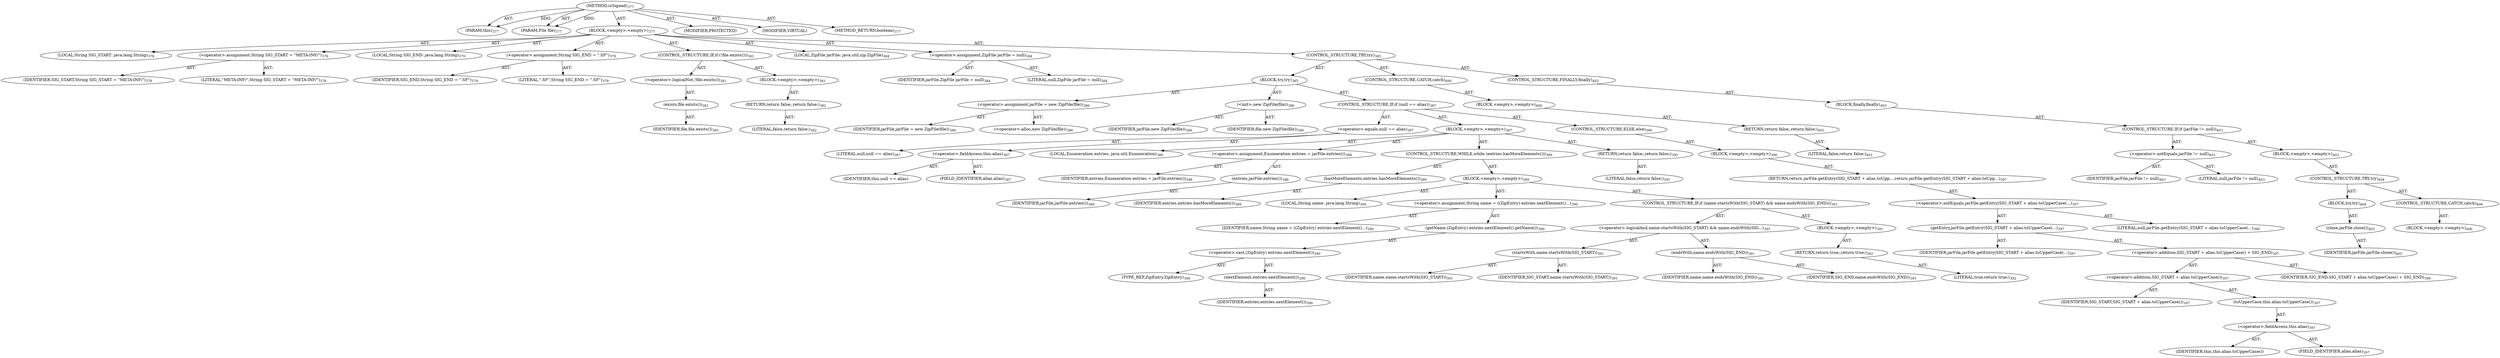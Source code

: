 digraph "isSigned" {  
"111669149713" [label = <(METHOD,isSigned)<SUB>377</SUB>> ]
"115964117027" [label = <(PARAM,this)<SUB>377</SUB>> ]
"115964117028" [label = <(PARAM,File file)<SUB>377</SUB>> ]
"25769803826" [label = <(BLOCK,&lt;empty&gt;,&lt;empty&gt;)<SUB>377</SUB>> ]
"94489280523" [label = <(LOCAL,String SIG_START: java.lang.String)<SUB>378</SUB>> ]
"30064771257" [label = <(&lt;operator&gt;.assignment,String SIG_START = &quot;META-INF/&quot;)<SUB>378</SUB>> ]
"68719476876" [label = <(IDENTIFIER,SIG_START,String SIG_START = &quot;META-INF/&quot;)<SUB>378</SUB>> ]
"90194313261" [label = <(LITERAL,&quot;META-INF/&quot;,String SIG_START = &quot;META-INF/&quot;)<SUB>378</SUB>> ]
"94489280524" [label = <(LOCAL,String SIG_END: java.lang.String)<SUB>379</SUB>> ]
"30064771258" [label = <(&lt;operator&gt;.assignment,String SIG_END = &quot;.SF&quot;)<SUB>379</SUB>> ]
"68719476877" [label = <(IDENTIFIER,SIG_END,String SIG_END = &quot;.SF&quot;)<SUB>379</SUB>> ]
"90194313262" [label = <(LITERAL,&quot;.SF&quot;,String SIG_END = &quot;.SF&quot;)<SUB>379</SUB>> ]
"47244640285" [label = <(CONTROL_STRUCTURE,IF,if (!file.exists()))<SUB>381</SUB>> ]
"30064771259" [label = <(&lt;operator&gt;.logicalNot,!file.exists())<SUB>381</SUB>> ]
"30064771260" [label = <(exists,file.exists())<SUB>381</SUB>> ]
"68719476878" [label = <(IDENTIFIER,file,file.exists())<SUB>381</SUB>> ]
"25769803827" [label = <(BLOCK,&lt;empty&gt;,&lt;empty&gt;)<SUB>381</SUB>> ]
"146028888073" [label = <(RETURN,return false;,return false;)<SUB>382</SUB>> ]
"90194313263" [label = <(LITERAL,false,return false;)<SUB>382</SUB>> ]
"94489280525" [label = <(LOCAL,ZipFile jarFile: java.util.zip.ZipFile)<SUB>384</SUB>> ]
"30064771261" [label = <(&lt;operator&gt;.assignment,ZipFile jarFile = null)<SUB>384</SUB>> ]
"68719476879" [label = <(IDENTIFIER,jarFile,ZipFile jarFile = null)<SUB>384</SUB>> ]
"90194313264" [label = <(LITERAL,null,ZipFile jarFile = null)<SUB>384</SUB>> ]
"47244640286" [label = <(CONTROL_STRUCTURE,TRY,try)<SUB>385</SUB>> ]
"25769803828" [label = <(BLOCK,try,try)<SUB>385</SUB>> ]
"30064771262" [label = <(&lt;operator&gt;.assignment,jarFile = new ZipFile(file))<SUB>386</SUB>> ]
"68719476880" [label = <(IDENTIFIER,jarFile,jarFile = new ZipFile(file))<SUB>386</SUB>> ]
"30064771263" [label = <(&lt;operator&gt;.alloc,new ZipFile(file))<SUB>386</SUB>> ]
"30064771264" [label = <(&lt;init&gt;,new ZipFile(file))<SUB>386</SUB>> ]
"68719476881" [label = <(IDENTIFIER,jarFile,new ZipFile(file))<SUB>386</SUB>> ]
"68719476882" [label = <(IDENTIFIER,file,new ZipFile(file))<SUB>386</SUB>> ]
"47244640287" [label = <(CONTROL_STRUCTURE,IF,if (null == alias))<SUB>387</SUB>> ]
"30064771265" [label = <(&lt;operator&gt;.equals,null == alias)<SUB>387</SUB>> ]
"90194313265" [label = <(LITERAL,null,null == alias)<SUB>387</SUB>> ]
"30064771266" [label = <(&lt;operator&gt;.fieldAccess,this.alias)<SUB>387</SUB>> ]
"68719476883" [label = <(IDENTIFIER,this,null == alias)> ]
"55834574892" [label = <(FIELD_IDENTIFIER,alias,alias)<SUB>387</SUB>> ]
"25769803829" [label = <(BLOCK,&lt;empty&gt;,&lt;empty&gt;)<SUB>387</SUB>> ]
"94489280526" [label = <(LOCAL,Enumeration entries: java.util.Enumeration)<SUB>388</SUB>> ]
"30064771267" [label = <(&lt;operator&gt;.assignment,Enumeration entries = jarFile.entries())<SUB>388</SUB>> ]
"68719476884" [label = <(IDENTIFIER,entries,Enumeration entries = jarFile.entries())<SUB>388</SUB>> ]
"30064771268" [label = <(entries,jarFile.entries())<SUB>388</SUB>> ]
"68719476885" [label = <(IDENTIFIER,jarFile,jarFile.entries())<SUB>388</SUB>> ]
"47244640288" [label = <(CONTROL_STRUCTURE,WHILE,while (entries.hasMoreElements()))<SUB>389</SUB>> ]
"30064771269" [label = <(hasMoreElements,entries.hasMoreElements())<SUB>389</SUB>> ]
"68719476886" [label = <(IDENTIFIER,entries,entries.hasMoreElements())<SUB>389</SUB>> ]
"25769803830" [label = <(BLOCK,&lt;empty&gt;,&lt;empty&gt;)<SUB>389</SUB>> ]
"94489280527" [label = <(LOCAL,String name: java.lang.String)<SUB>390</SUB>> ]
"30064771270" [label = <(&lt;operator&gt;.assignment,String name = ((ZipEntry) entries.nextElement()...)<SUB>390</SUB>> ]
"68719476887" [label = <(IDENTIFIER,name,String name = ((ZipEntry) entries.nextElement()...)<SUB>390</SUB>> ]
"30064771271" [label = <(getName,(ZipEntry) entries.nextElement().getName())<SUB>390</SUB>> ]
"30064771272" [label = <(&lt;operator&gt;.cast,(ZipEntry) entries.nextElement())<SUB>390</SUB>> ]
"180388626434" [label = <(TYPE_REF,ZipEntry,ZipEntry)<SUB>390</SUB>> ]
"30064771273" [label = <(nextElement,entries.nextElement())<SUB>390</SUB>> ]
"68719476888" [label = <(IDENTIFIER,entries,entries.nextElement())<SUB>390</SUB>> ]
"47244640289" [label = <(CONTROL_STRUCTURE,IF,if (name.startsWith(SIG_START) &amp;&amp; name.endsWith(SIG_END)))<SUB>391</SUB>> ]
"30064771274" [label = <(&lt;operator&gt;.logicalAnd,name.startsWith(SIG_START) &amp;&amp; name.endsWith(SIG...)<SUB>391</SUB>> ]
"30064771275" [label = <(startsWith,name.startsWith(SIG_START))<SUB>391</SUB>> ]
"68719476889" [label = <(IDENTIFIER,name,name.startsWith(SIG_START))<SUB>391</SUB>> ]
"68719476890" [label = <(IDENTIFIER,SIG_START,name.startsWith(SIG_START))<SUB>391</SUB>> ]
"30064771276" [label = <(endsWith,name.endsWith(SIG_END))<SUB>391</SUB>> ]
"68719476891" [label = <(IDENTIFIER,name,name.endsWith(SIG_END))<SUB>391</SUB>> ]
"68719476892" [label = <(IDENTIFIER,SIG_END,name.endsWith(SIG_END))<SUB>391</SUB>> ]
"25769803831" [label = <(BLOCK,&lt;empty&gt;,&lt;empty&gt;)<SUB>391</SUB>> ]
"146028888074" [label = <(RETURN,return true;,return true;)<SUB>392</SUB>> ]
"90194313266" [label = <(LITERAL,true,return true;)<SUB>392</SUB>> ]
"146028888075" [label = <(RETURN,return false;,return false;)<SUB>395</SUB>> ]
"90194313267" [label = <(LITERAL,false,return false;)<SUB>395</SUB>> ]
"47244640290" [label = <(CONTROL_STRUCTURE,ELSE,else)<SUB>396</SUB>> ]
"25769803832" [label = <(BLOCK,&lt;empty&gt;,&lt;empty&gt;)<SUB>396</SUB>> ]
"146028888076" [label = <(RETURN,return jarFile.getEntry(SIG_START + alias.toUpp...,return jarFile.getEntry(SIG_START + alias.toUpp...)<SUB>397</SUB>> ]
"30064771277" [label = <(&lt;operator&gt;.notEquals,jarFile.getEntry(SIG_START + alias.toUpperCase(...)<SUB>397</SUB>> ]
"30064771278" [label = <(getEntry,jarFile.getEntry(SIG_START + alias.toUpperCase(...)<SUB>397</SUB>> ]
"68719476893" [label = <(IDENTIFIER,jarFile,jarFile.getEntry(SIG_START + alias.toUpperCase(...)<SUB>397</SUB>> ]
"30064771279" [label = <(&lt;operator&gt;.addition,SIG_START + alias.toUpperCase() + SIG_END)<SUB>397</SUB>> ]
"30064771280" [label = <(&lt;operator&gt;.addition,SIG_START + alias.toUpperCase())<SUB>397</SUB>> ]
"68719476894" [label = <(IDENTIFIER,SIG_START,SIG_START + alias.toUpperCase())<SUB>397</SUB>> ]
"30064771281" [label = <(toUpperCase,this.alias.toUpperCase())<SUB>397</SUB>> ]
"30064771282" [label = <(&lt;operator&gt;.fieldAccess,this.alias)<SUB>397</SUB>> ]
"68719476895" [label = <(IDENTIFIER,this,this.alias.toUpperCase())> ]
"55834574893" [label = <(FIELD_IDENTIFIER,alias,alias)<SUB>397</SUB>> ]
"68719476896" [label = <(IDENTIFIER,SIG_END,SIG_START + alias.toUpperCase() + SIG_END)<SUB>398</SUB>> ]
"90194313268" [label = <(LITERAL,null,jarFile.getEntry(SIG_START + alias.toUpperCase(...)<SUB>398</SUB>> ]
"47244640291" [label = <(CONTROL_STRUCTURE,CATCH,catch)<SUB>400</SUB>> ]
"25769803833" [label = <(BLOCK,&lt;empty&gt;,&lt;empty&gt;)<SUB>400</SUB>> ]
"146028888077" [label = <(RETURN,return false;,return false;)<SUB>401</SUB>> ]
"90194313269" [label = <(LITERAL,false,return false;)<SUB>401</SUB>> ]
"47244640292" [label = <(CONTROL_STRUCTURE,FINALLY,finally)<SUB>402</SUB>> ]
"25769803834" [label = <(BLOCK,finally,finally)<SUB>402</SUB>> ]
"47244640293" [label = <(CONTROL_STRUCTURE,IF,if (jarFile != null))<SUB>403</SUB>> ]
"30064771283" [label = <(&lt;operator&gt;.notEquals,jarFile != null)<SUB>403</SUB>> ]
"68719476897" [label = <(IDENTIFIER,jarFile,jarFile != null)<SUB>403</SUB>> ]
"90194313270" [label = <(LITERAL,null,jarFile != null)<SUB>403</SUB>> ]
"25769803835" [label = <(BLOCK,&lt;empty&gt;,&lt;empty&gt;)<SUB>403</SUB>> ]
"47244640294" [label = <(CONTROL_STRUCTURE,TRY,try)<SUB>404</SUB>> ]
"25769803836" [label = <(BLOCK,try,try)<SUB>404</SUB>> ]
"30064771284" [label = <(close,jarFile.close())<SUB>405</SUB>> ]
"68719476898" [label = <(IDENTIFIER,jarFile,jarFile.close())<SUB>405</SUB>> ]
"47244640295" [label = <(CONTROL_STRUCTURE,CATCH,catch)<SUB>406</SUB>> ]
"25769803837" [label = <(BLOCK,&lt;empty&gt;,&lt;empty&gt;)<SUB>406</SUB>> ]
"133143986224" [label = <(MODIFIER,PROTECTED)> ]
"133143986225" [label = <(MODIFIER,VIRTUAL)> ]
"128849018897" [label = <(METHOD_RETURN,boolean)<SUB>377</SUB>> ]
  "111669149713" -> "115964117027"  [ label = "AST: "] 
  "111669149713" -> "115964117028"  [ label = "AST: "] 
  "111669149713" -> "25769803826"  [ label = "AST: "] 
  "111669149713" -> "133143986224"  [ label = "AST: "] 
  "111669149713" -> "133143986225"  [ label = "AST: "] 
  "111669149713" -> "128849018897"  [ label = "AST: "] 
  "25769803826" -> "94489280523"  [ label = "AST: "] 
  "25769803826" -> "30064771257"  [ label = "AST: "] 
  "25769803826" -> "94489280524"  [ label = "AST: "] 
  "25769803826" -> "30064771258"  [ label = "AST: "] 
  "25769803826" -> "47244640285"  [ label = "AST: "] 
  "25769803826" -> "94489280525"  [ label = "AST: "] 
  "25769803826" -> "30064771261"  [ label = "AST: "] 
  "25769803826" -> "47244640286"  [ label = "AST: "] 
  "30064771257" -> "68719476876"  [ label = "AST: "] 
  "30064771257" -> "90194313261"  [ label = "AST: "] 
  "30064771258" -> "68719476877"  [ label = "AST: "] 
  "30064771258" -> "90194313262"  [ label = "AST: "] 
  "47244640285" -> "30064771259"  [ label = "AST: "] 
  "47244640285" -> "25769803827"  [ label = "AST: "] 
  "30064771259" -> "30064771260"  [ label = "AST: "] 
  "30064771260" -> "68719476878"  [ label = "AST: "] 
  "25769803827" -> "146028888073"  [ label = "AST: "] 
  "146028888073" -> "90194313263"  [ label = "AST: "] 
  "30064771261" -> "68719476879"  [ label = "AST: "] 
  "30064771261" -> "90194313264"  [ label = "AST: "] 
  "47244640286" -> "25769803828"  [ label = "AST: "] 
  "47244640286" -> "47244640291"  [ label = "AST: "] 
  "47244640286" -> "47244640292"  [ label = "AST: "] 
  "25769803828" -> "30064771262"  [ label = "AST: "] 
  "25769803828" -> "30064771264"  [ label = "AST: "] 
  "25769803828" -> "47244640287"  [ label = "AST: "] 
  "30064771262" -> "68719476880"  [ label = "AST: "] 
  "30064771262" -> "30064771263"  [ label = "AST: "] 
  "30064771264" -> "68719476881"  [ label = "AST: "] 
  "30064771264" -> "68719476882"  [ label = "AST: "] 
  "47244640287" -> "30064771265"  [ label = "AST: "] 
  "47244640287" -> "25769803829"  [ label = "AST: "] 
  "47244640287" -> "47244640290"  [ label = "AST: "] 
  "30064771265" -> "90194313265"  [ label = "AST: "] 
  "30064771265" -> "30064771266"  [ label = "AST: "] 
  "30064771266" -> "68719476883"  [ label = "AST: "] 
  "30064771266" -> "55834574892"  [ label = "AST: "] 
  "25769803829" -> "94489280526"  [ label = "AST: "] 
  "25769803829" -> "30064771267"  [ label = "AST: "] 
  "25769803829" -> "47244640288"  [ label = "AST: "] 
  "25769803829" -> "146028888075"  [ label = "AST: "] 
  "30064771267" -> "68719476884"  [ label = "AST: "] 
  "30064771267" -> "30064771268"  [ label = "AST: "] 
  "30064771268" -> "68719476885"  [ label = "AST: "] 
  "47244640288" -> "30064771269"  [ label = "AST: "] 
  "47244640288" -> "25769803830"  [ label = "AST: "] 
  "30064771269" -> "68719476886"  [ label = "AST: "] 
  "25769803830" -> "94489280527"  [ label = "AST: "] 
  "25769803830" -> "30064771270"  [ label = "AST: "] 
  "25769803830" -> "47244640289"  [ label = "AST: "] 
  "30064771270" -> "68719476887"  [ label = "AST: "] 
  "30064771270" -> "30064771271"  [ label = "AST: "] 
  "30064771271" -> "30064771272"  [ label = "AST: "] 
  "30064771272" -> "180388626434"  [ label = "AST: "] 
  "30064771272" -> "30064771273"  [ label = "AST: "] 
  "30064771273" -> "68719476888"  [ label = "AST: "] 
  "47244640289" -> "30064771274"  [ label = "AST: "] 
  "47244640289" -> "25769803831"  [ label = "AST: "] 
  "30064771274" -> "30064771275"  [ label = "AST: "] 
  "30064771274" -> "30064771276"  [ label = "AST: "] 
  "30064771275" -> "68719476889"  [ label = "AST: "] 
  "30064771275" -> "68719476890"  [ label = "AST: "] 
  "30064771276" -> "68719476891"  [ label = "AST: "] 
  "30064771276" -> "68719476892"  [ label = "AST: "] 
  "25769803831" -> "146028888074"  [ label = "AST: "] 
  "146028888074" -> "90194313266"  [ label = "AST: "] 
  "146028888075" -> "90194313267"  [ label = "AST: "] 
  "47244640290" -> "25769803832"  [ label = "AST: "] 
  "25769803832" -> "146028888076"  [ label = "AST: "] 
  "146028888076" -> "30064771277"  [ label = "AST: "] 
  "30064771277" -> "30064771278"  [ label = "AST: "] 
  "30064771277" -> "90194313268"  [ label = "AST: "] 
  "30064771278" -> "68719476893"  [ label = "AST: "] 
  "30064771278" -> "30064771279"  [ label = "AST: "] 
  "30064771279" -> "30064771280"  [ label = "AST: "] 
  "30064771279" -> "68719476896"  [ label = "AST: "] 
  "30064771280" -> "68719476894"  [ label = "AST: "] 
  "30064771280" -> "30064771281"  [ label = "AST: "] 
  "30064771281" -> "30064771282"  [ label = "AST: "] 
  "30064771282" -> "68719476895"  [ label = "AST: "] 
  "30064771282" -> "55834574893"  [ label = "AST: "] 
  "47244640291" -> "25769803833"  [ label = "AST: "] 
  "25769803833" -> "146028888077"  [ label = "AST: "] 
  "146028888077" -> "90194313269"  [ label = "AST: "] 
  "47244640292" -> "25769803834"  [ label = "AST: "] 
  "25769803834" -> "47244640293"  [ label = "AST: "] 
  "47244640293" -> "30064771283"  [ label = "AST: "] 
  "47244640293" -> "25769803835"  [ label = "AST: "] 
  "30064771283" -> "68719476897"  [ label = "AST: "] 
  "30064771283" -> "90194313270"  [ label = "AST: "] 
  "25769803835" -> "47244640294"  [ label = "AST: "] 
  "47244640294" -> "25769803836"  [ label = "AST: "] 
  "47244640294" -> "47244640295"  [ label = "AST: "] 
  "25769803836" -> "30064771284"  [ label = "AST: "] 
  "30064771284" -> "68719476898"  [ label = "AST: "] 
  "47244640295" -> "25769803837"  [ label = "AST: "] 
  "111669149713" -> "115964117027"  [ label = "DDG: "] 
  "111669149713" -> "115964117028"  [ label = "DDG: "] 
}
